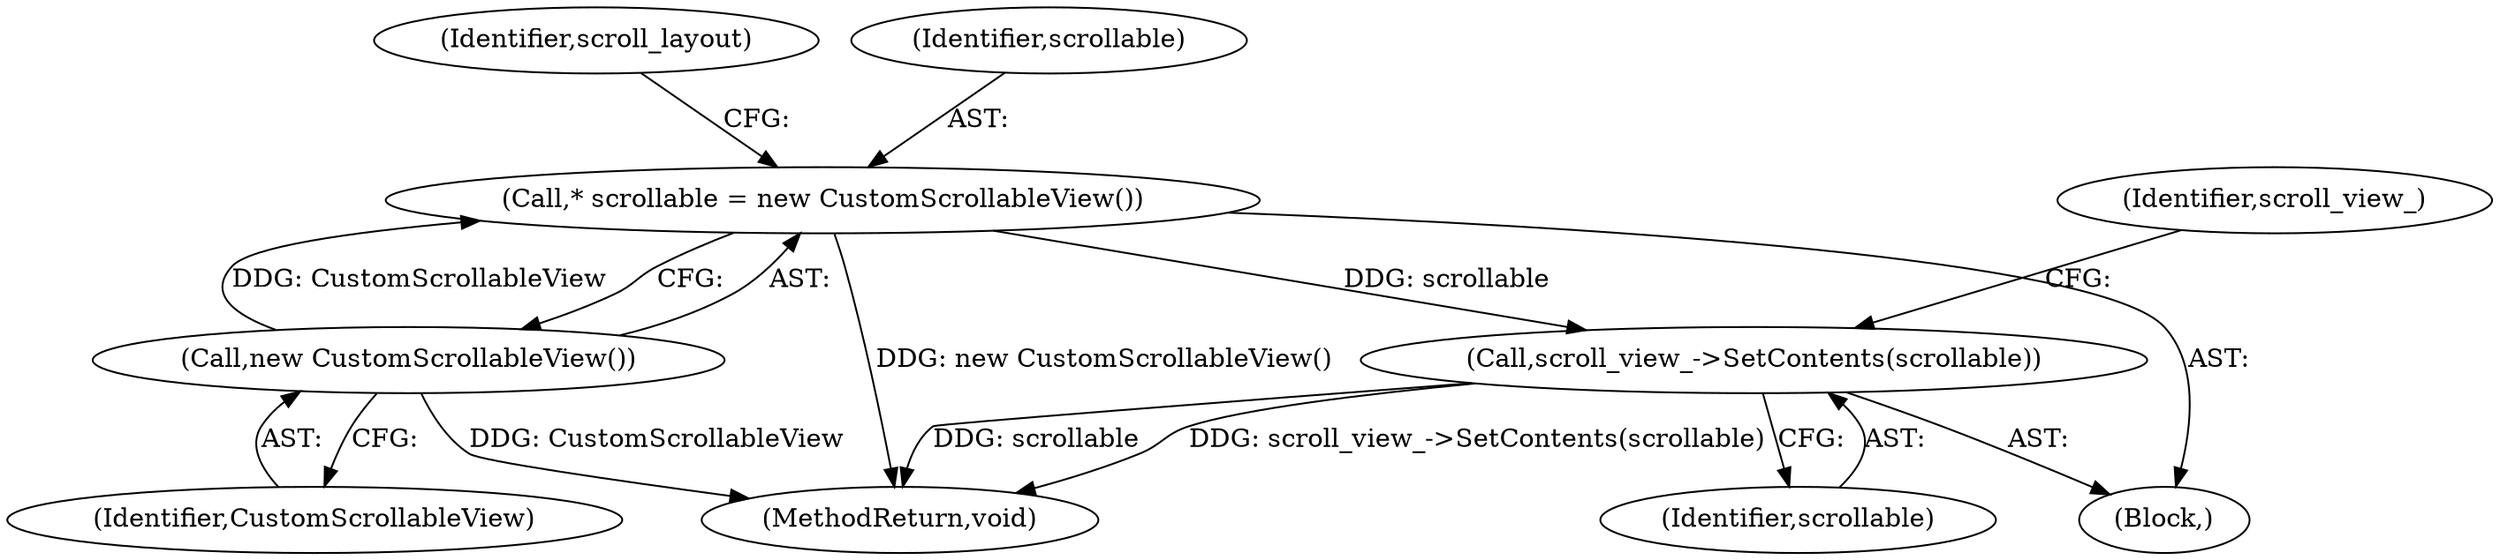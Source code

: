 digraph "0_Chrome_0a1c15fecb1240ab909e1431b6127410c3b380e0_0@pointer" {
"1000223" [label="(Call,* scrollable = new CustomScrollableView())"];
"1000225" [label="(Call,new CustomScrollableView())"];
"1000273" [label="(Call,scroll_view_->SetContents(scrollable))"];
"1000229" [label="(Identifier,scroll_layout)"];
"1000274" [label="(Identifier,scrollable)"];
"1000226" [label="(Identifier,CustomScrollableView)"];
"1000224" [label="(Identifier,scrollable)"];
"1000223" [label="(Call,* scrollable = new CustomScrollableView())"];
"1000276" [label="(Identifier,scroll_view_)"];
"1000225" [label="(Call,new CustomScrollableView())"];
"1000102" [label="(Block,)"];
"1000273" [label="(Call,scroll_view_->SetContents(scrollable))"];
"1000496" [label="(MethodReturn,void)"];
"1000223" -> "1000102"  [label="AST: "];
"1000223" -> "1000225"  [label="CFG: "];
"1000224" -> "1000223"  [label="AST: "];
"1000225" -> "1000223"  [label="AST: "];
"1000229" -> "1000223"  [label="CFG: "];
"1000223" -> "1000496"  [label="DDG: new CustomScrollableView()"];
"1000225" -> "1000223"  [label="DDG: CustomScrollableView"];
"1000223" -> "1000273"  [label="DDG: scrollable"];
"1000225" -> "1000226"  [label="CFG: "];
"1000226" -> "1000225"  [label="AST: "];
"1000225" -> "1000496"  [label="DDG: CustomScrollableView"];
"1000273" -> "1000102"  [label="AST: "];
"1000273" -> "1000274"  [label="CFG: "];
"1000274" -> "1000273"  [label="AST: "];
"1000276" -> "1000273"  [label="CFG: "];
"1000273" -> "1000496"  [label="DDG: scrollable"];
"1000273" -> "1000496"  [label="DDG: scroll_view_->SetContents(scrollable)"];
}
